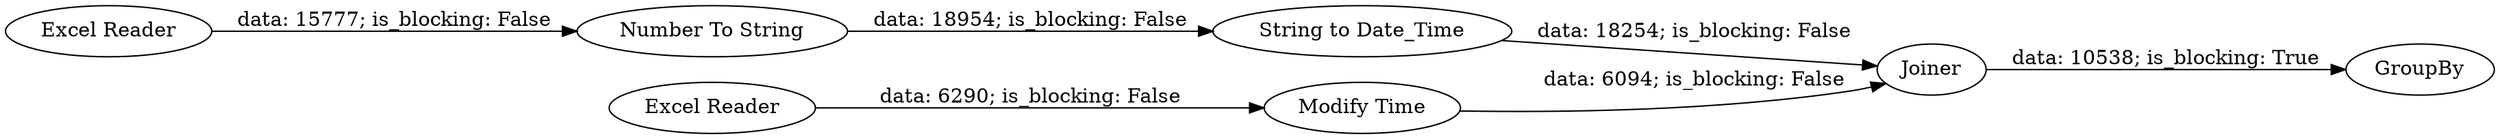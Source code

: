 digraph {
	"8075546464263538892_17" [label=Joiner]
	"8075546464263538892_18" [label=GroupBy]
	"8075546464263538892_15" [label="String to Date_Time"]
	"8075546464263538892_16" [label="Excel Reader"]
	"8075546464263538892_12" [label="Modify Time"]
	"8075546464263538892_13" [label="Excel Reader"]
	"8075546464263538892_14" [label="Number To String"]
	"8075546464263538892_13" -> "8075546464263538892_14" [label="data: 15777; is_blocking: False"]
	"8075546464263538892_16" -> "8075546464263538892_12" [label="data: 6290; is_blocking: False"]
	"8075546464263538892_14" -> "8075546464263538892_15" [label="data: 18954; is_blocking: False"]
	"8075546464263538892_15" -> "8075546464263538892_17" [label="data: 18254; is_blocking: False"]
	"8075546464263538892_17" -> "8075546464263538892_18" [label="data: 10538; is_blocking: True"]
	"8075546464263538892_12" -> "8075546464263538892_17" [label="data: 6094; is_blocking: False"]
	rankdir=LR
}
